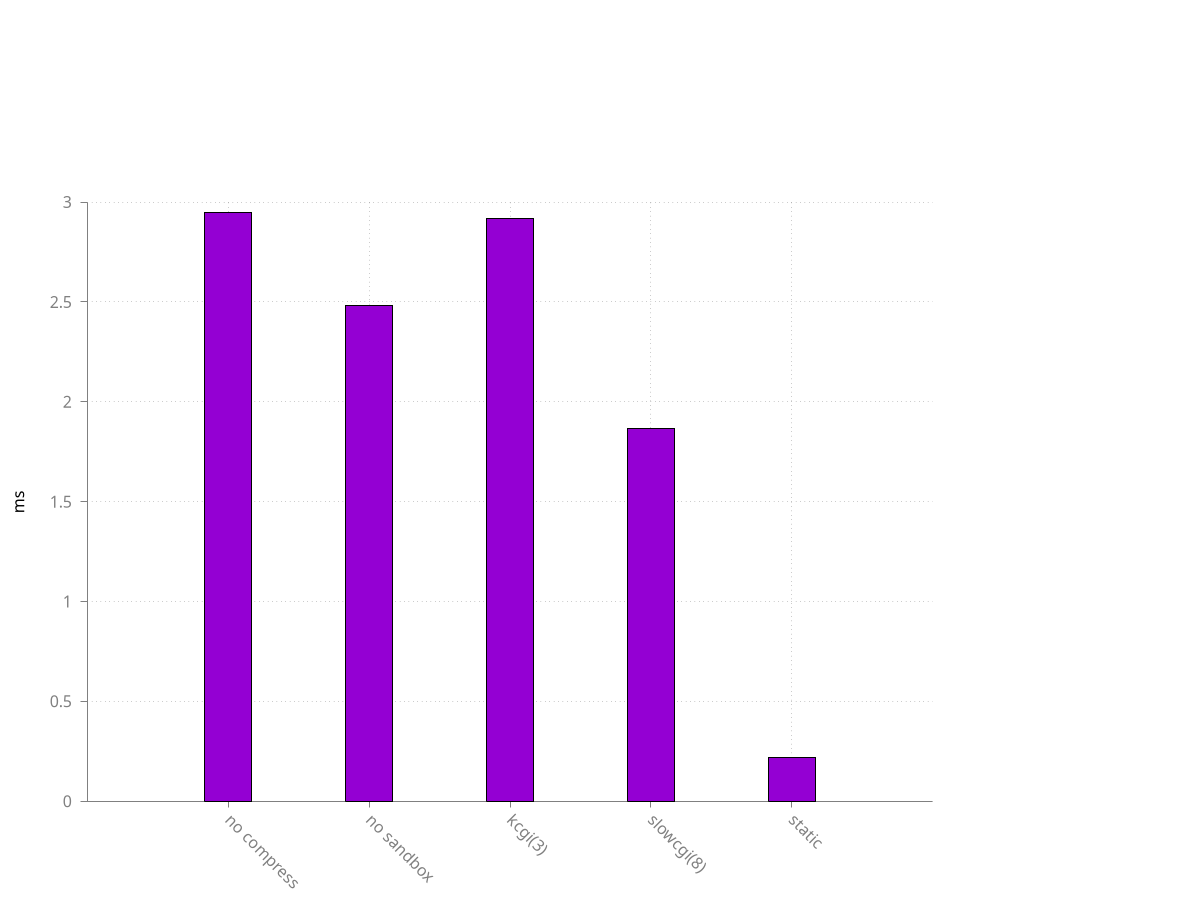 #!/usr/local/bin/gnuplot
set terminal pngcairo crop enhanced font "Times,15"
set output 'figure3.png'
set border linewidth 1.5
set style line 1 lc rgb '#800000' lt 1 lw 2
set style line 2 lc rgb '#ff0000' lt 1 lw 2
set style line 3 lc rgb '#ff4500' lt 1 lw 2
set style line 4 lc rgb '#ffa500' lt 1 lw 2
set style line 5 lc rgb '#006400' lt 1 lw 2
set style line 6 lc rgb '#0000ff' lt 1 lw 2
set style line 7 lc rgb '#9400d3' lt 1 lw 2
set style line 11 lc rgb '#808080' lt 1
set border 19 back ls 11
set tics nomirror out scale 0.75
set style line 12 lc rgb'#808080' lt 0 lw 1
set grid back ls 12
#########################################################
set size 0.8,0.8
set ylabel "ms"
set xtics rotate by -45
set style fill solid border -1
set xtics ("static" 4, "slowcgi(8)" 3, "kcgi(3)" 2, "no sandbox" 1, "no compress" 0)
plot '-' w hist title ''
2.947
2.481 
2.916 
1.864 
0.22 
e

